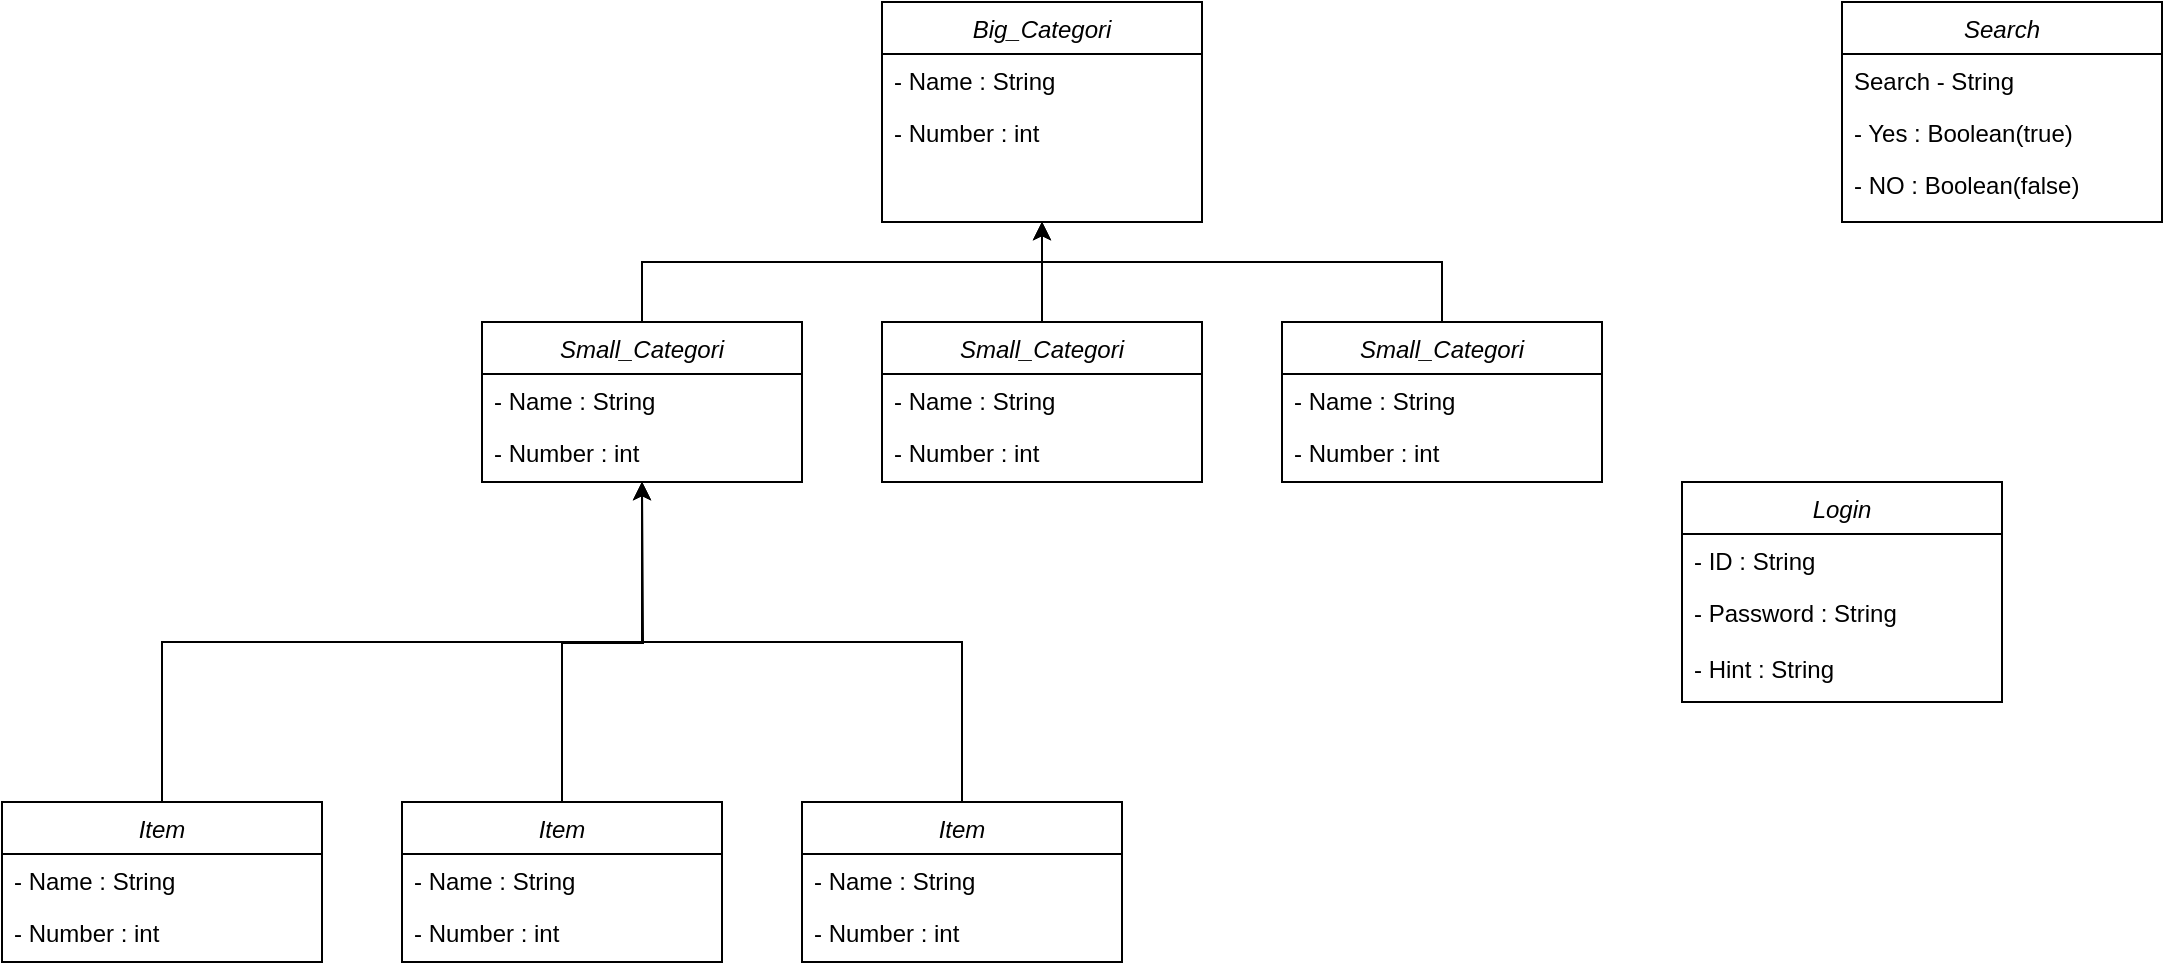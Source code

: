 <mxfile version="14.7.8" type="device"><diagram id="C5RBs43oDa-KdzZeNtuy" name="Page-1"><mxGraphModel dx="2249" dy="794" grid="1" gridSize="10" guides="1" tooltips="1" connect="1" arrows="1" fold="1" page="1" pageScale="1" pageWidth="827" pageHeight="1169" math="0" shadow="0"><root><mxCell id="WIyWlLk6GJQsqaUBKTNV-0"/><mxCell id="WIyWlLk6GJQsqaUBKTNV-1" parent="WIyWlLk6GJQsqaUBKTNV-0"/><mxCell id="AMkeax_Wl50WOaXSPImV-0" value="Big_Categori" style="swimlane;fontStyle=2;align=center;verticalAlign=top;childLayout=stackLayout;horizontal=1;startSize=26;horizontalStack=0;resizeParent=1;resizeLast=0;collapsible=1;marginBottom=0;rounded=0;shadow=0;strokeWidth=1;" vertex="1" parent="WIyWlLk6GJQsqaUBKTNV-1"><mxGeometry x="40" y="80" width="160" height="110" as="geometry"><mxRectangle x="230" y="140" width="160" height="26" as="alternateBounds"/></mxGeometry></mxCell><mxCell id="AMkeax_Wl50WOaXSPImV-1" value="- Name : String" style="text;align=left;verticalAlign=top;spacingLeft=4;spacingRight=4;overflow=hidden;rotatable=0;points=[[0,0.5],[1,0.5]];portConstraint=eastwest;" vertex="1" parent="AMkeax_Wl50WOaXSPImV-0"><mxGeometry y="26" width="160" height="26" as="geometry"/></mxCell><mxCell id="AMkeax_Wl50WOaXSPImV-2" value="- Number : int" style="text;align=left;verticalAlign=top;spacingLeft=4;spacingRight=4;overflow=hidden;rotatable=0;points=[[0,0.5],[1,0.5]];portConstraint=eastwest;rounded=0;shadow=0;html=0;" vertex="1" parent="AMkeax_Wl50WOaXSPImV-0"><mxGeometry y="52" width="160" height="26" as="geometry"/></mxCell><mxCell id="AMkeax_Wl50WOaXSPImV-6" value="Search" style="swimlane;fontStyle=2;align=center;verticalAlign=top;childLayout=stackLayout;horizontal=1;startSize=26;horizontalStack=0;resizeParent=1;resizeLast=0;collapsible=1;marginBottom=0;rounded=0;shadow=0;strokeWidth=1;" vertex="1" parent="WIyWlLk6GJQsqaUBKTNV-1"><mxGeometry x="520" y="80" width="160" height="110" as="geometry"><mxRectangle x="230" y="140" width="160" height="26" as="alternateBounds"/></mxGeometry></mxCell><mxCell id="AMkeax_Wl50WOaXSPImV-7" value="Search - String" style="text;align=left;verticalAlign=top;spacingLeft=4;spacingRight=4;overflow=hidden;rotatable=0;points=[[0,0.5],[1,0.5]];portConstraint=eastwest;" vertex="1" parent="AMkeax_Wl50WOaXSPImV-6"><mxGeometry y="26" width="160" height="26" as="geometry"/></mxCell><mxCell id="AMkeax_Wl50WOaXSPImV-8" value="- Yes : Boolean(true) " style="text;align=left;verticalAlign=top;spacingLeft=4;spacingRight=4;overflow=hidden;rotatable=0;points=[[0,0.5],[1,0.5]];portConstraint=eastwest;rounded=0;shadow=0;html=0;" vertex="1" parent="AMkeax_Wl50WOaXSPImV-6"><mxGeometry y="52" width="160" height="26" as="geometry"/></mxCell><mxCell id="AMkeax_Wl50WOaXSPImV-9" value="- NO : Boolean(false)" style="text;align=left;verticalAlign=top;spacingLeft=4;spacingRight=4;overflow=hidden;rotatable=0;points=[[0,0.5],[1,0.5]];portConstraint=eastwest;rounded=0;shadow=0;html=0;" vertex="1" parent="AMkeax_Wl50WOaXSPImV-6"><mxGeometry y="78" width="160" height="26" as="geometry"/></mxCell><mxCell id="AMkeax_Wl50WOaXSPImV-36" style="edgeStyle=orthogonalEdgeStyle;rounded=0;orthogonalLoop=1;jettySize=auto;html=1;entryX=0.5;entryY=1;entryDx=0;entryDy=0;strokeColor=#000000;" edge="1" parent="WIyWlLk6GJQsqaUBKTNV-1" source="AMkeax_Wl50WOaXSPImV-21" target="AMkeax_Wl50WOaXSPImV-0"><mxGeometry relative="1" as="geometry"><Array as="points"><mxPoint x="-80" y="210"/><mxPoint x="120" y="210"/></Array></mxGeometry></mxCell><mxCell id="AMkeax_Wl50WOaXSPImV-21" value="Small_Categori" style="swimlane;fontStyle=2;align=center;verticalAlign=top;childLayout=stackLayout;horizontal=1;startSize=26;horizontalStack=0;resizeParent=1;resizeLast=0;collapsible=1;marginBottom=0;rounded=0;shadow=0;strokeWidth=1;" vertex="1" parent="WIyWlLk6GJQsqaUBKTNV-1"><mxGeometry x="-160" y="240" width="160" height="80" as="geometry"><mxRectangle x="230" y="140" width="160" height="26" as="alternateBounds"/></mxGeometry></mxCell><mxCell id="AMkeax_Wl50WOaXSPImV-22" value="- Name : String" style="text;align=left;verticalAlign=top;spacingLeft=4;spacingRight=4;overflow=hidden;rotatable=0;points=[[0,0.5],[1,0.5]];portConstraint=eastwest;" vertex="1" parent="AMkeax_Wl50WOaXSPImV-21"><mxGeometry y="26" width="160" height="26" as="geometry"/></mxCell><mxCell id="AMkeax_Wl50WOaXSPImV-23" value="- Number : int" style="text;align=left;verticalAlign=top;spacingLeft=4;spacingRight=4;overflow=hidden;rotatable=0;points=[[0,0.5],[1,0.5]];portConstraint=eastwest;rounded=0;shadow=0;html=0;" vertex="1" parent="AMkeax_Wl50WOaXSPImV-21"><mxGeometry y="52" width="160" height="26" as="geometry"/></mxCell><mxCell id="AMkeax_Wl50WOaXSPImV-34" style="edgeStyle=orthogonalEdgeStyle;rounded=0;orthogonalLoop=1;jettySize=auto;html=1;entryX=0.5;entryY=1;entryDx=0;entryDy=0;strokeColor=#000000;" edge="1" parent="WIyWlLk6GJQsqaUBKTNV-1" source="AMkeax_Wl50WOaXSPImV-27" target="AMkeax_Wl50WOaXSPImV-0"><mxGeometry relative="1" as="geometry"/></mxCell><mxCell id="AMkeax_Wl50WOaXSPImV-27" value="Small_Categori" style="swimlane;fontStyle=2;align=center;verticalAlign=top;childLayout=stackLayout;horizontal=1;startSize=26;horizontalStack=0;resizeParent=1;resizeLast=0;collapsible=1;marginBottom=0;rounded=0;shadow=0;strokeWidth=1;" vertex="1" parent="WIyWlLk6GJQsqaUBKTNV-1"><mxGeometry x="40" y="240" width="160" height="80" as="geometry"><mxRectangle x="230" y="140" width="160" height="26" as="alternateBounds"/></mxGeometry></mxCell><mxCell id="AMkeax_Wl50WOaXSPImV-28" value="- Name : String" style="text;align=left;verticalAlign=top;spacingLeft=4;spacingRight=4;overflow=hidden;rotatable=0;points=[[0,0.5],[1,0.5]];portConstraint=eastwest;" vertex="1" parent="AMkeax_Wl50WOaXSPImV-27"><mxGeometry y="26" width="160" height="26" as="geometry"/></mxCell><mxCell id="AMkeax_Wl50WOaXSPImV-29" value="- Number : int" style="text;align=left;verticalAlign=top;spacingLeft=4;spacingRight=4;overflow=hidden;rotatable=0;points=[[0,0.5],[1,0.5]];portConstraint=eastwest;rounded=0;shadow=0;html=0;" vertex="1" parent="AMkeax_Wl50WOaXSPImV-27"><mxGeometry y="52" width="160" height="26" as="geometry"/></mxCell><mxCell id="AMkeax_Wl50WOaXSPImV-35" style="edgeStyle=orthogonalEdgeStyle;rounded=0;orthogonalLoop=1;jettySize=auto;html=1;entryX=0.5;entryY=1;entryDx=0;entryDy=0;strokeColor=#000000;" edge="1" parent="WIyWlLk6GJQsqaUBKTNV-1" source="AMkeax_Wl50WOaXSPImV-30" target="AMkeax_Wl50WOaXSPImV-0"><mxGeometry relative="1" as="geometry"><Array as="points"><mxPoint x="320" y="210"/><mxPoint x="120" y="210"/></Array></mxGeometry></mxCell><mxCell id="AMkeax_Wl50WOaXSPImV-30" value="Small_Categori" style="swimlane;fontStyle=2;align=center;verticalAlign=top;childLayout=stackLayout;horizontal=1;startSize=26;horizontalStack=0;resizeParent=1;resizeLast=0;collapsible=1;marginBottom=0;rounded=0;shadow=0;strokeWidth=1;" vertex="1" parent="WIyWlLk6GJQsqaUBKTNV-1"><mxGeometry x="240" y="240" width="160" height="80" as="geometry"><mxRectangle x="230" y="140" width="160" height="26" as="alternateBounds"/></mxGeometry></mxCell><mxCell id="AMkeax_Wl50WOaXSPImV-31" value="- Name : String" style="text;align=left;verticalAlign=top;spacingLeft=4;spacingRight=4;overflow=hidden;rotatable=0;points=[[0,0.5],[1,0.5]];portConstraint=eastwest;" vertex="1" parent="AMkeax_Wl50WOaXSPImV-30"><mxGeometry y="26" width="160" height="26" as="geometry"/></mxCell><mxCell id="AMkeax_Wl50WOaXSPImV-32" value="- Number : int" style="text;align=left;verticalAlign=top;spacingLeft=4;spacingRight=4;overflow=hidden;rotatable=0;points=[[0,0.5],[1,0.5]];portConstraint=eastwest;rounded=0;shadow=0;html=0;" vertex="1" parent="AMkeax_Wl50WOaXSPImV-30"><mxGeometry y="52" width="160" height="26" as="geometry"/></mxCell><mxCell id="AMkeax_Wl50WOaXSPImV-37" value="Login" style="swimlane;fontStyle=2;align=center;verticalAlign=top;childLayout=stackLayout;horizontal=1;startSize=26;horizontalStack=0;resizeParent=1;resizeLast=0;collapsible=1;marginBottom=0;rounded=0;shadow=0;strokeWidth=1;" vertex="1" parent="WIyWlLk6GJQsqaUBKTNV-1"><mxGeometry x="440" y="320" width="160" height="110" as="geometry"><mxRectangle x="230" y="140" width="160" height="26" as="alternateBounds"/></mxGeometry></mxCell><mxCell id="AMkeax_Wl50WOaXSPImV-38" value="- ID : String" style="text;align=left;verticalAlign=top;spacingLeft=4;spacingRight=4;overflow=hidden;rotatable=0;points=[[0,0.5],[1,0.5]];portConstraint=eastwest;" vertex="1" parent="AMkeax_Wl50WOaXSPImV-37"><mxGeometry y="26" width="160" height="26" as="geometry"/></mxCell><mxCell id="AMkeax_Wl50WOaXSPImV-40" value="- Password : String" style="text;align=left;verticalAlign=top;spacingLeft=4;spacingRight=4;overflow=hidden;rotatable=0;points=[[0,0.5],[1,0.5]];portConstraint=eastwest;rounded=0;shadow=0;html=0;" vertex="1" parent="AMkeax_Wl50WOaXSPImV-37"><mxGeometry y="52" width="160" height="26" as="geometry"/></mxCell><mxCell id="AMkeax_Wl50WOaXSPImV-41" value="- Hint : String" style="text;align=left;verticalAlign=top;spacingLeft=4;spacingRight=4;overflow=hidden;rotatable=0;points=[[0,0.5],[1,0.5]];portConstraint=eastwest;rounded=0;shadow=0;html=0;" vertex="1" parent="WIyWlLk6GJQsqaUBKTNV-1"><mxGeometry x="440" y="400" width="160" height="26" as="geometry"/></mxCell><mxCell id="AMkeax_Wl50WOaXSPImV-52" style="edgeStyle=orthogonalEdgeStyle;rounded=0;orthogonalLoop=1;jettySize=auto;html=1;strokeColor=#000000;" edge="1" parent="WIyWlLk6GJQsqaUBKTNV-1" source="AMkeax_Wl50WOaXSPImV-42"><mxGeometry relative="1" as="geometry"><mxPoint x="-80" y="320" as="targetPoint"/></mxGeometry></mxCell><mxCell id="AMkeax_Wl50WOaXSPImV-42" value="Item" style="swimlane;fontStyle=2;align=center;verticalAlign=top;childLayout=stackLayout;horizontal=1;startSize=26;horizontalStack=0;resizeParent=1;resizeLast=0;collapsible=1;marginBottom=0;rounded=0;shadow=0;strokeWidth=1;" vertex="1" parent="WIyWlLk6GJQsqaUBKTNV-1"><mxGeometry x="-200" y="480" width="160" height="80" as="geometry"><mxRectangle x="230" y="140" width="160" height="26" as="alternateBounds"/></mxGeometry></mxCell><mxCell id="AMkeax_Wl50WOaXSPImV-43" value="- Name : String" style="text;align=left;verticalAlign=top;spacingLeft=4;spacingRight=4;overflow=hidden;rotatable=0;points=[[0,0.5],[1,0.5]];portConstraint=eastwest;" vertex="1" parent="AMkeax_Wl50WOaXSPImV-42"><mxGeometry y="26" width="160" height="26" as="geometry"/></mxCell><mxCell id="AMkeax_Wl50WOaXSPImV-44" value="- Number : int" style="text;align=left;verticalAlign=top;spacingLeft=4;spacingRight=4;overflow=hidden;rotatable=0;points=[[0,0.5],[1,0.5]];portConstraint=eastwest;rounded=0;shadow=0;html=0;" vertex="1" parent="AMkeax_Wl50WOaXSPImV-42"><mxGeometry y="52" width="160" height="26" as="geometry"/></mxCell><mxCell id="AMkeax_Wl50WOaXSPImV-53" style="edgeStyle=orthogonalEdgeStyle;rounded=0;orthogonalLoop=1;jettySize=auto;html=1;entryX=0.5;entryY=1;entryDx=0;entryDy=0;strokeColor=#000000;" edge="1" parent="WIyWlLk6GJQsqaUBKTNV-1" source="AMkeax_Wl50WOaXSPImV-45" target="AMkeax_Wl50WOaXSPImV-21"><mxGeometry relative="1" as="geometry"/></mxCell><mxCell id="AMkeax_Wl50WOaXSPImV-45" value="Item" style="swimlane;fontStyle=2;align=center;verticalAlign=top;childLayout=stackLayout;horizontal=1;startSize=26;horizontalStack=0;resizeParent=1;resizeLast=0;collapsible=1;marginBottom=0;rounded=0;shadow=0;strokeWidth=1;" vertex="1" parent="WIyWlLk6GJQsqaUBKTNV-1"><mxGeometry y="480" width="160" height="80" as="geometry"><mxRectangle x="230" y="140" width="160" height="26" as="alternateBounds"/></mxGeometry></mxCell><mxCell id="AMkeax_Wl50WOaXSPImV-46" value="- Name : String" style="text;align=left;verticalAlign=top;spacingLeft=4;spacingRight=4;overflow=hidden;rotatable=0;points=[[0,0.5],[1,0.5]];portConstraint=eastwest;" vertex="1" parent="AMkeax_Wl50WOaXSPImV-45"><mxGeometry y="26" width="160" height="26" as="geometry"/></mxCell><mxCell id="AMkeax_Wl50WOaXSPImV-47" value="- Number : int" style="text;align=left;verticalAlign=top;spacingLeft=4;spacingRight=4;overflow=hidden;rotatable=0;points=[[0,0.5],[1,0.5]];portConstraint=eastwest;rounded=0;shadow=0;html=0;" vertex="1" parent="AMkeax_Wl50WOaXSPImV-45"><mxGeometry y="52" width="160" height="26" as="geometry"/></mxCell><mxCell id="AMkeax_Wl50WOaXSPImV-51" style="edgeStyle=orthogonalEdgeStyle;rounded=0;orthogonalLoop=1;jettySize=auto;html=1;entryX=0.5;entryY=1;entryDx=0;entryDy=0;strokeColor=#000000;" edge="1" parent="WIyWlLk6GJQsqaUBKTNV-1" source="AMkeax_Wl50WOaXSPImV-48" target="AMkeax_Wl50WOaXSPImV-21"><mxGeometry relative="1" as="geometry"><Array as="points"><mxPoint x="-320" y="400"/><mxPoint x="-80" y="400"/></Array></mxGeometry></mxCell><mxCell id="AMkeax_Wl50WOaXSPImV-48" value="Item" style="swimlane;fontStyle=2;align=center;verticalAlign=top;childLayout=stackLayout;horizontal=1;startSize=26;horizontalStack=0;resizeParent=1;resizeLast=0;collapsible=1;marginBottom=0;rounded=0;shadow=0;strokeWidth=1;" vertex="1" parent="WIyWlLk6GJQsqaUBKTNV-1"><mxGeometry x="-400" y="480" width="160" height="80" as="geometry"><mxRectangle x="230" y="140" width="160" height="26" as="alternateBounds"/></mxGeometry></mxCell><mxCell id="AMkeax_Wl50WOaXSPImV-49" value="- Name : String" style="text;align=left;verticalAlign=top;spacingLeft=4;spacingRight=4;overflow=hidden;rotatable=0;points=[[0,0.5],[1,0.5]];portConstraint=eastwest;" vertex="1" parent="AMkeax_Wl50WOaXSPImV-48"><mxGeometry y="26" width="160" height="26" as="geometry"/></mxCell><mxCell id="AMkeax_Wl50WOaXSPImV-50" value="- Number : int" style="text;align=left;verticalAlign=top;spacingLeft=4;spacingRight=4;overflow=hidden;rotatable=0;points=[[0,0.5],[1,0.5]];portConstraint=eastwest;rounded=0;shadow=0;html=0;" vertex="1" parent="AMkeax_Wl50WOaXSPImV-48"><mxGeometry y="52" width="160" height="26" as="geometry"/></mxCell></root></mxGraphModel></diagram></mxfile>